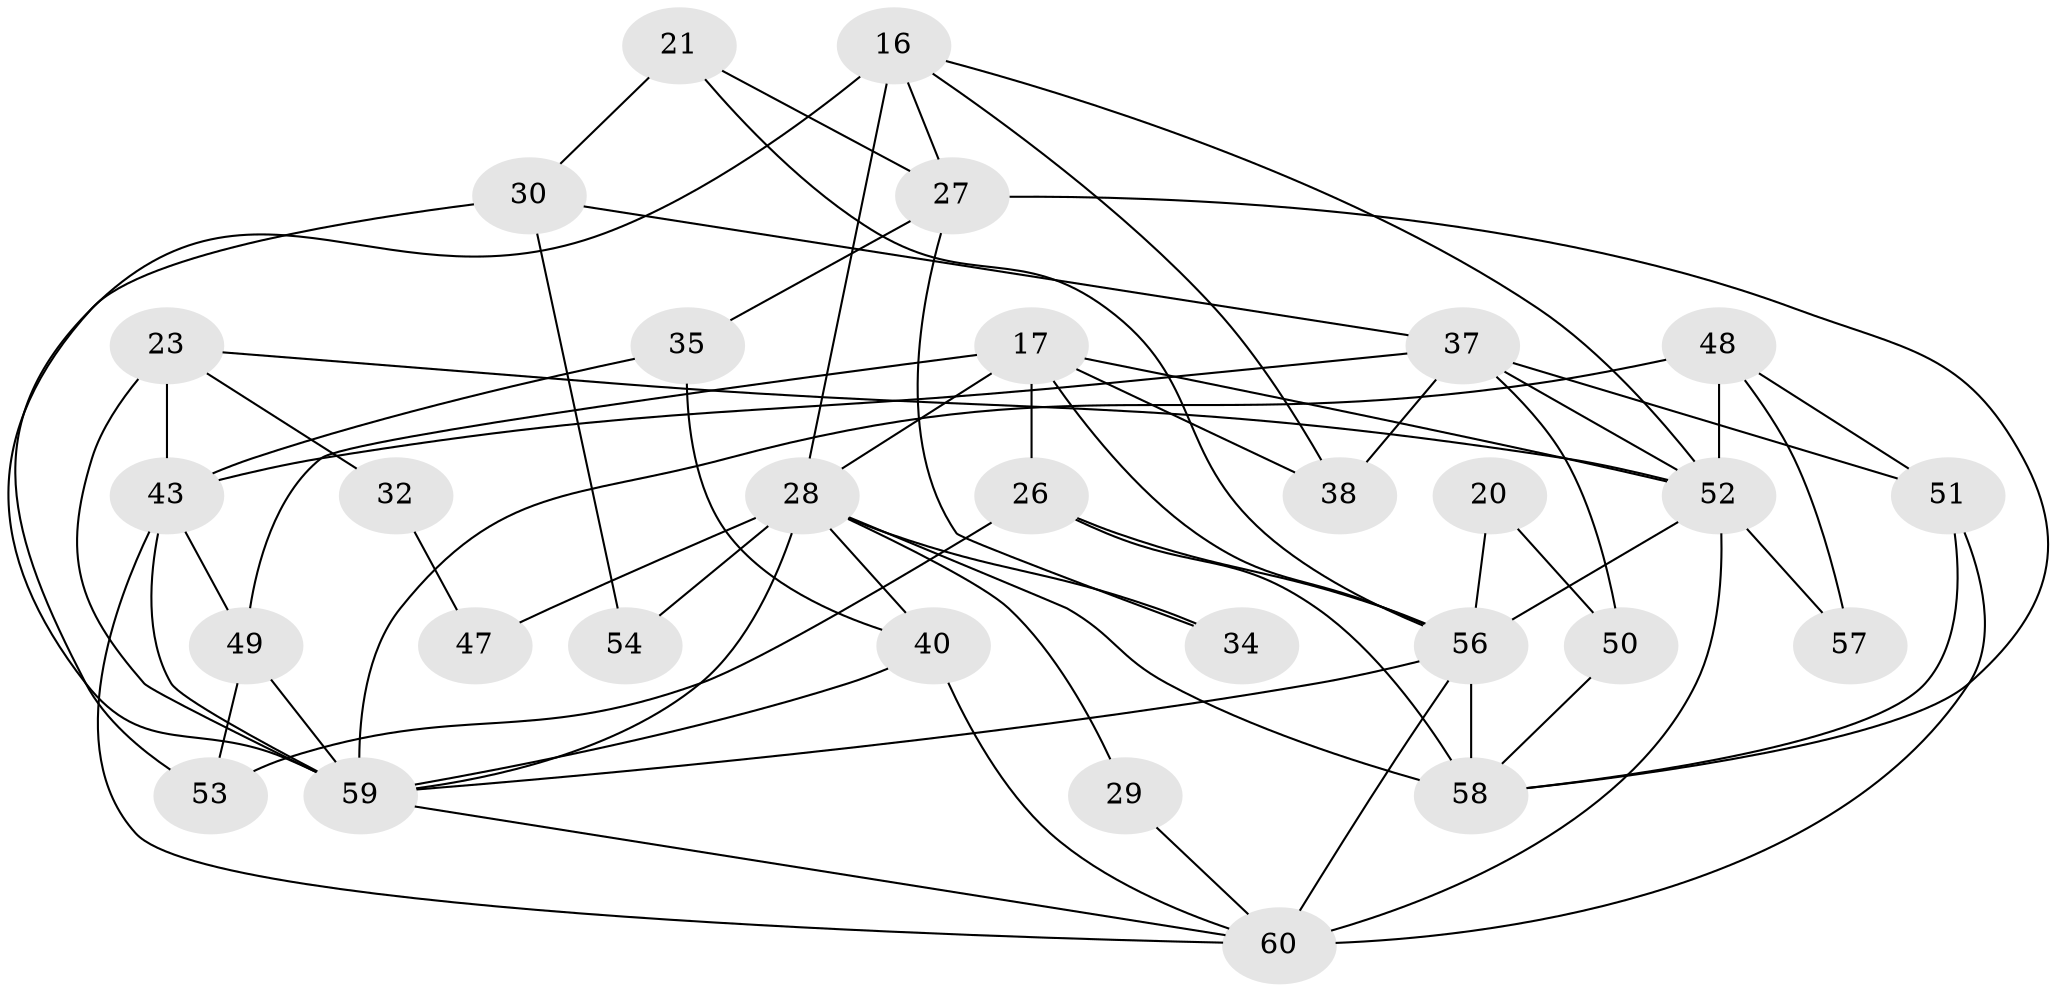 // original degree distribution, {4: 0.25, 2: 0.16666666666666666, 3: 0.25, 5: 0.18333333333333332, 6: 0.06666666666666667, 8: 0.016666666666666666, 7: 0.06666666666666667}
// Generated by graph-tools (version 1.1) at 2025/51/03/09/25 04:51:13]
// undirected, 30 vertices, 66 edges
graph export_dot {
graph [start="1"]
  node [color=gray90,style=filled];
  16;
  17 [super="+2"];
  20 [super="+15"];
  21;
  23;
  26 [super="+6"];
  27 [super="+7+9"];
  28 [super="+13"];
  29;
  30;
  32;
  34;
  35 [super="+24"];
  37;
  38 [super="+19"];
  40;
  43 [super="+3+36"];
  47;
  48 [super="+42"];
  49 [super="+45"];
  50 [super="+4"];
  51;
  52 [super="+18+44"];
  53 [super="+46"];
  54;
  56 [super="+31+33"];
  57;
  58 [super="+39"];
  59 [super="+12+22+55+10"];
  60 [super="+14+41"];
  16 -- 27;
  16 -- 28 [weight=2];
  16 -- 53;
  16 -- 52;
  16 -- 38;
  17 -- 26 [weight=2];
  17 -- 28;
  17 -- 38;
  17 -- 49;
  17 -- 56;
  17 -- 52;
  20 -- 56 [weight=3];
  20 -- 50;
  21 -- 56 [weight=2];
  21 -- 30;
  21 -- 27;
  23 -- 43;
  23 -- 32;
  23 -- 59 [weight=2];
  23 -- 52;
  26 -- 56;
  26 -- 58;
  26 -- 53 [weight=2];
  27 -- 58;
  27 -- 34;
  27 -- 35;
  28 -- 29;
  28 -- 34;
  28 -- 40;
  28 -- 47 [weight=2];
  28 -- 54;
  28 -- 59;
  28 -- 58;
  29 -- 60;
  30 -- 37;
  30 -- 54;
  30 -- 59;
  32 -- 47;
  35 -- 40 [weight=2];
  35 -- 43;
  37 -- 52;
  37 -- 51;
  37 -- 50;
  37 -- 43;
  37 -- 38;
  40 -- 59;
  40 -- 60;
  43 -- 49;
  43 -- 60;
  43 -- 59;
  48 -- 51 [weight=2];
  48 -- 57 [weight=2];
  48 -- 59 [weight=3];
  48 -- 52 [weight=2];
  49 -- 53;
  49 -- 59 [weight=2];
  50 -- 58;
  51 -- 58;
  51 -- 60;
  52 -- 57;
  52 -- 56;
  52 -- 60;
  56 -- 58 [weight=3];
  56 -- 59 [weight=3];
  56 -- 60 [weight=2];
  59 -- 60;
}
